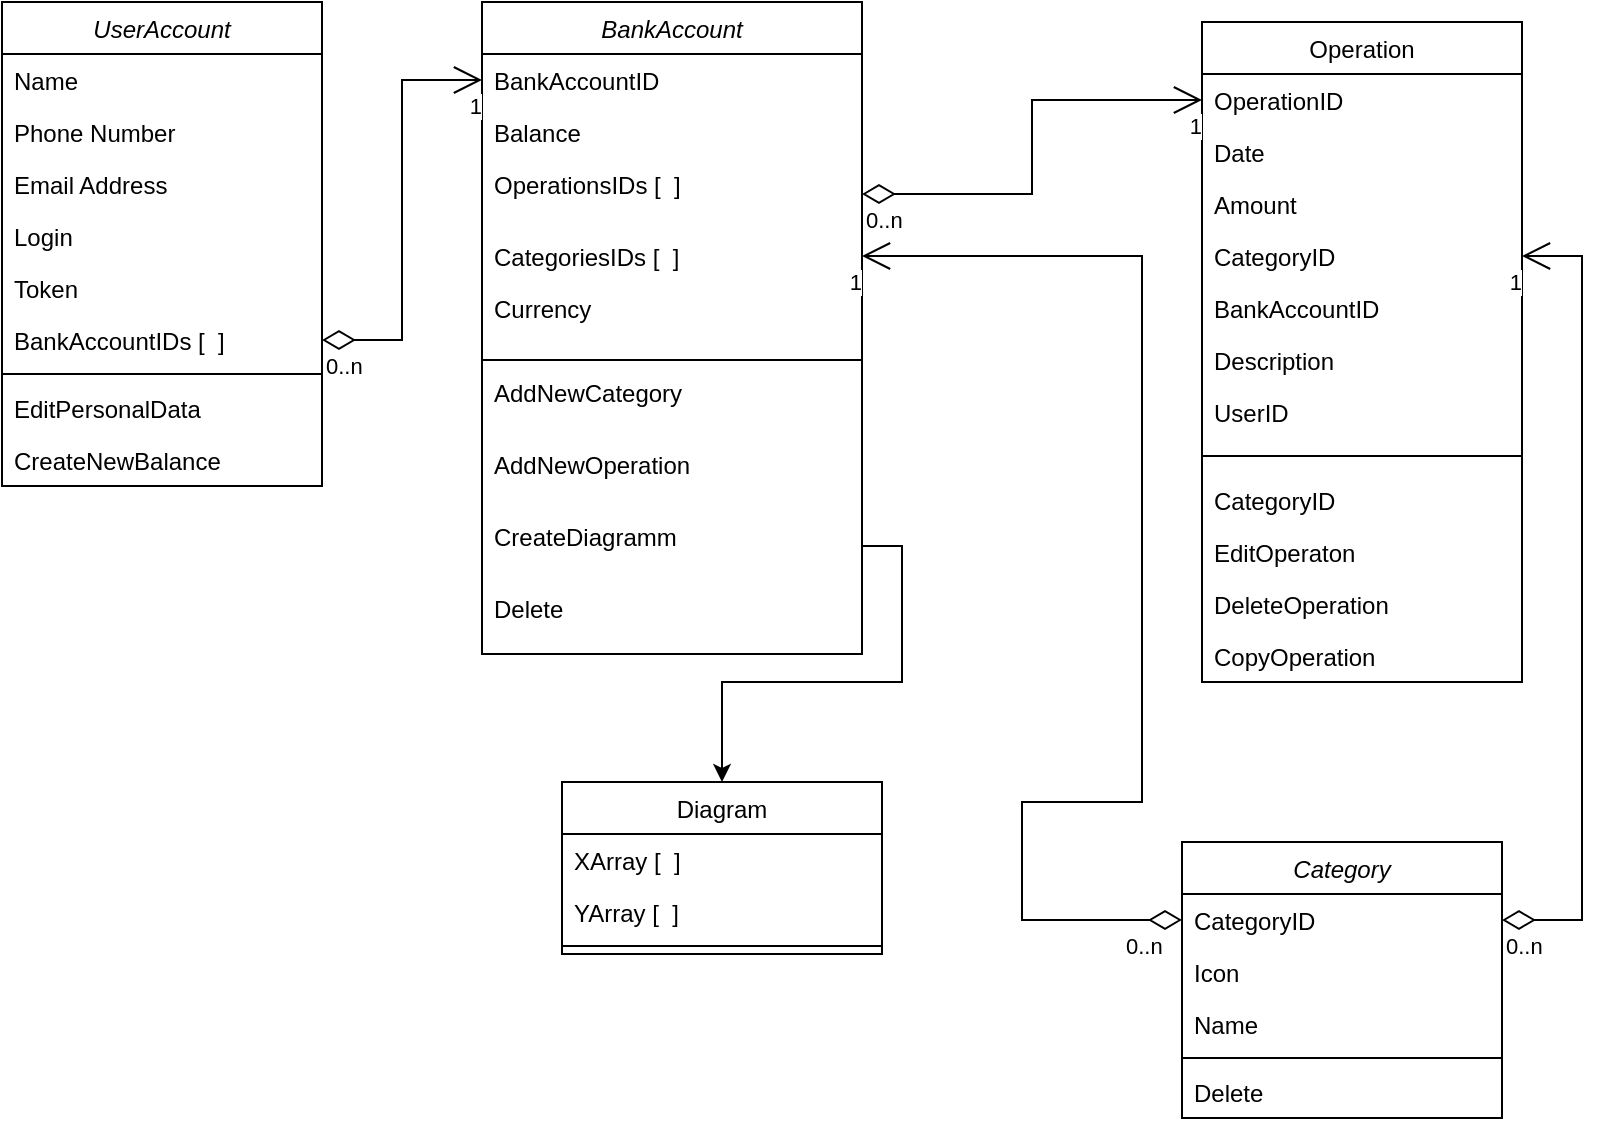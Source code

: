 <mxfile version="22.1.3" type="device">
  <diagram id="C5RBs43oDa-KdzZeNtuy" name="Page-1">
    <mxGraphModel dx="1179" dy="669" grid="1" gridSize="10" guides="1" tooltips="1" connect="1" arrows="1" fold="1" page="1" pageScale="1" pageWidth="827" pageHeight="1169" math="0" shadow="0">
      <root>
        <mxCell id="WIyWlLk6GJQsqaUBKTNV-0" />
        <mxCell id="WIyWlLk6GJQsqaUBKTNV-1" parent="WIyWlLk6GJQsqaUBKTNV-0" />
        <mxCell id="zkfFHV4jXpPFQw0GAbJ--0" value="UserAccount" style="swimlane;fontStyle=2;align=center;verticalAlign=top;childLayout=stackLayout;horizontal=1;startSize=26;horizontalStack=0;resizeParent=1;resizeLast=0;collapsible=1;marginBottom=0;rounded=0;shadow=0;strokeWidth=1;" parent="WIyWlLk6GJQsqaUBKTNV-1" vertex="1">
          <mxGeometry x="19" y="80" width="160" height="242" as="geometry">
            <mxRectangle x="230" y="140" width="160" height="26" as="alternateBounds" />
          </mxGeometry>
        </mxCell>
        <mxCell id="zkfFHV4jXpPFQw0GAbJ--1" value="Name" style="text;align=left;verticalAlign=top;spacingLeft=4;spacingRight=4;overflow=hidden;rotatable=0;points=[[0,0.5],[1,0.5]];portConstraint=eastwest;" parent="zkfFHV4jXpPFQw0GAbJ--0" vertex="1">
          <mxGeometry y="26" width="160" height="26" as="geometry" />
        </mxCell>
        <mxCell id="zkfFHV4jXpPFQw0GAbJ--2" value="Phone Number" style="text;align=left;verticalAlign=top;spacingLeft=4;spacingRight=4;overflow=hidden;rotatable=0;points=[[0,0.5],[1,0.5]];portConstraint=eastwest;rounded=0;shadow=0;html=0;" parent="zkfFHV4jXpPFQw0GAbJ--0" vertex="1">
          <mxGeometry y="52" width="160" height="26" as="geometry" />
        </mxCell>
        <mxCell id="zkfFHV4jXpPFQw0GAbJ--3" value="Email Address" style="text;align=left;verticalAlign=top;spacingLeft=4;spacingRight=4;overflow=hidden;rotatable=0;points=[[0,0.5],[1,0.5]];portConstraint=eastwest;rounded=0;shadow=0;html=0;" parent="zkfFHV4jXpPFQw0GAbJ--0" vertex="1">
          <mxGeometry y="78" width="160" height="26" as="geometry" />
        </mxCell>
        <mxCell id="Is_hawx0hwYTSGK15Ls0-1" value="Login" style="text;align=left;verticalAlign=top;spacingLeft=4;spacingRight=4;overflow=hidden;rotatable=0;points=[[0,0.5],[1,0.5]];portConstraint=eastwest;rounded=0;shadow=0;html=0;" vertex="1" parent="zkfFHV4jXpPFQw0GAbJ--0">
          <mxGeometry y="104" width="160" height="26" as="geometry" />
        </mxCell>
        <mxCell id="Is_hawx0hwYTSGK15Ls0-2" value="Token" style="text;align=left;verticalAlign=top;spacingLeft=4;spacingRight=4;overflow=hidden;rotatable=0;points=[[0,0.5],[1,0.5]];portConstraint=eastwest;rounded=0;shadow=0;html=0;" vertex="1" parent="zkfFHV4jXpPFQw0GAbJ--0">
          <mxGeometry y="130" width="160" height="26" as="geometry" />
        </mxCell>
        <mxCell id="Is_hawx0hwYTSGK15Ls0-8" value="BankAccountIDs [  ]" style="text;align=left;verticalAlign=top;spacingLeft=4;spacingRight=4;overflow=hidden;rotatable=0;points=[[0,0.5],[1,0.5]];portConstraint=eastwest;rounded=0;shadow=0;html=0;" vertex="1" parent="zkfFHV4jXpPFQw0GAbJ--0">
          <mxGeometry y="156" width="160" height="26" as="geometry" />
        </mxCell>
        <mxCell id="zkfFHV4jXpPFQw0GAbJ--4" value="" style="line;html=1;strokeWidth=1;align=left;verticalAlign=middle;spacingTop=-1;spacingLeft=3;spacingRight=3;rotatable=0;labelPosition=right;points=[];portConstraint=eastwest;" parent="zkfFHV4jXpPFQw0GAbJ--0" vertex="1">
          <mxGeometry y="182" width="160" height="8" as="geometry" />
        </mxCell>
        <mxCell id="zkfFHV4jXpPFQw0GAbJ--5" value="EditPersonalData" style="text;align=left;verticalAlign=top;spacingLeft=4;spacingRight=4;overflow=hidden;rotatable=0;points=[[0,0.5],[1,0.5]];portConstraint=eastwest;" parent="zkfFHV4jXpPFQw0GAbJ--0" vertex="1">
          <mxGeometry y="190" width="160" height="26" as="geometry" />
        </mxCell>
        <mxCell id="Is_hawx0hwYTSGK15Ls0-7" value="CreateNewBalance&#xa;" style="text;align=left;verticalAlign=top;spacingLeft=4;spacingRight=4;overflow=hidden;rotatable=0;points=[[0,0.5],[1,0.5]];portConstraint=eastwest;" vertex="1" parent="zkfFHV4jXpPFQw0GAbJ--0">
          <mxGeometry y="216" width="160" height="26" as="geometry" />
        </mxCell>
        <mxCell id="Is_hawx0hwYTSGK15Ls0-4" value="BankAccount" style="swimlane;fontStyle=2;align=center;verticalAlign=top;childLayout=stackLayout;horizontal=1;startSize=26;horizontalStack=0;resizeParent=1;resizeLast=0;collapsible=1;marginBottom=0;rounded=0;shadow=0;strokeWidth=1;" vertex="1" parent="WIyWlLk6GJQsqaUBKTNV-1">
          <mxGeometry x="259" y="80" width="190" height="326" as="geometry">
            <mxRectangle x="340" y="380" width="170" height="26" as="alternateBounds" />
          </mxGeometry>
        </mxCell>
        <mxCell id="Is_hawx0hwYTSGK15Ls0-13" value="BankAccountID" style="text;align=left;verticalAlign=top;spacingLeft=4;spacingRight=4;overflow=hidden;rotatable=0;points=[[0,0.5],[1,0.5]];portConstraint=eastwest;rounded=0;shadow=0;html=0;" vertex="1" parent="Is_hawx0hwYTSGK15Ls0-4">
          <mxGeometry y="26" width="190" height="26" as="geometry" />
        </mxCell>
        <mxCell id="Is_hawx0hwYTSGK15Ls0-14" value="Balance" style="text;align=left;verticalAlign=top;spacingLeft=4;spacingRight=4;overflow=hidden;rotatable=0;points=[[0,0.5],[1,0.5]];portConstraint=eastwest;rounded=0;shadow=0;html=0;" vertex="1" parent="Is_hawx0hwYTSGK15Ls0-4">
          <mxGeometry y="52" width="190" height="26" as="geometry" />
        </mxCell>
        <mxCell id="Is_hawx0hwYTSGK15Ls0-37" value="OperationsIDs [  ]" style="text;align=left;verticalAlign=top;spacingLeft=4;spacingRight=4;overflow=hidden;rotatable=0;points=[[0,0.5],[1,0.5]];portConstraint=eastwest;rounded=0;shadow=0;html=0;" vertex="1" parent="Is_hawx0hwYTSGK15Ls0-4">
          <mxGeometry y="78" width="190" height="36" as="geometry" />
        </mxCell>
        <mxCell id="Is_hawx0hwYTSGK15Ls0-101" value="CategoriesIDs [  ]" style="text;align=left;verticalAlign=top;spacingLeft=4;spacingRight=4;overflow=hidden;rotatable=0;points=[[0,0.5],[1,0.5]];portConstraint=eastwest;rounded=0;shadow=0;html=0;" vertex="1" parent="Is_hawx0hwYTSGK15Ls0-4">
          <mxGeometry y="114" width="190" height="26" as="geometry" />
        </mxCell>
        <mxCell id="Is_hawx0hwYTSGK15Ls0-15" value="Currency" style="text;align=left;verticalAlign=top;spacingLeft=4;spacingRight=4;overflow=hidden;rotatable=0;points=[[0,0.5],[1,0.5]];portConstraint=eastwest;rounded=0;shadow=0;html=0;" vertex="1" parent="Is_hawx0hwYTSGK15Ls0-4">
          <mxGeometry y="140" width="190" height="36" as="geometry" />
        </mxCell>
        <mxCell id="Is_hawx0hwYTSGK15Ls0-5" value="" style="line;html=1;strokeWidth=1;align=left;verticalAlign=middle;spacingTop=-1;spacingLeft=3;spacingRight=3;rotatable=0;labelPosition=right;points=[];portConstraint=eastwest;" vertex="1" parent="Is_hawx0hwYTSGK15Ls0-4">
          <mxGeometry y="176" width="190" height="6" as="geometry" />
        </mxCell>
        <mxCell id="Is_hawx0hwYTSGK15Ls0-45" value="AddNewCategory" style="text;align=left;verticalAlign=top;spacingLeft=4;spacingRight=4;overflow=hidden;rotatable=0;points=[[0,0.5],[1,0.5]];portConstraint=eastwest;rounded=0;shadow=0;html=0;" vertex="1" parent="Is_hawx0hwYTSGK15Ls0-4">
          <mxGeometry y="182" width="190" height="36" as="geometry" />
        </mxCell>
        <mxCell id="Is_hawx0hwYTSGK15Ls0-105" value="AddNewOperation" style="text;align=left;verticalAlign=top;spacingLeft=4;spacingRight=4;overflow=hidden;rotatable=0;points=[[0,0.5],[1,0.5]];portConstraint=eastwest;rounded=0;shadow=0;html=0;" vertex="1" parent="Is_hawx0hwYTSGK15Ls0-4">
          <mxGeometry y="218" width="190" height="36" as="geometry" />
        </mxCell>
        <mxCell id="Is_hawx0hwYTSGK15Ls0-117" value="CreateDiagramm" style="text;align=left;verticalAlign=top;spacingLeft=4;spacingRight=4;overflow=hidden;rotatable=0;points=[[0,0.5],[1,0.5]];portConstraint=eastwest;rounded=0;shadow=0;html=0;" vertex="1" parent="Is_hawx0hwYTSGK15Ls0-4">
          <mxGeometry y="254" width="190" height="36" as="geometry" />
        </mxCell>
        <mxCell id="Is_hawx0hwYTSGK15Ls0-114" value="Delete" style="text;align=left;verticalAlign=top;spacingLeft=4;spacingRight=4;overflow=hidden;rotatable=0;points=[[0,0.5],[1,0.5]];portConstraint=eastwest;rounded=0;shadow=0;html=0;" vertex="1" parent="Is_hawx0hwYTSGK15Ls0-4">
          <mxGeometry y="290" width="190" height="36" as="geometry" />
        </mxCell>
        <mxCell id="Is_hawx0hwYTSGK15Ls0-25" value="Category" style="swimlane;fontStyle=2;align=center;verticalAlign=top;childLayout=stackLayout;horizontal=1;startSize=26;horizontalStack=0;resizeParent=1;resizeLast=0;collapsible=1;marginBottom=0;rounded=0;shadow=0;strokeWidth=1;" vertex="1" parent="WIyWlLk6GJQsqaUBKTNV-1">
          <mxGeometry x="609" y="500" width="160" height="138" as="geometry">
            <mxRectangle x="340" y="380" width="170" height="26" as="alternateBounds" />
          </mxGeometry>
        </mxCell>
        <mxCell id="Is_hawx0hwYTSGK15Ls0-26" value="CategoryID" style="text;align=left;verticalAlign=top;spacingLeft=4;spacingRight=4;overflow=hidden;rotatable=0;points=[[0,0.5],[1,0.5]];portConstraint=eastwest;rounded=0;shadow=0;html=0;" vertex="1" parent="Is_hawx0hwYTSGK15Ls0-25">
          <mxGeometry y="26" width="160" height="26" as="geometry" />
        </mxCell>
        <mxCell id="Is_hawx0hwYTSGK15Ls0-134" value="Icon" style="text;align=left;verticalAlign=top;spacingLeft=4;spacingRight=4;overflow=hidden;rotatable=0;points=[[0,0.5],[1,0.5]];portConstraint=eastwest;rounded=0;shadow=0;html=0;" vertex="1" parent="Is_hawx0hwYTSGK15Ls0-25">
          <mxGeometry y="52" width="160" height="26" as="geometry" />
        </mxCell>
        <mxCell id="Is_hawx0hwYTSGK15Ls0-47" value="Name" style="text;align=left;verticalAlign=top;spacingLeft=4;spacingRight=4;overflow=hidden;rotatable=0;points=[[0,0.5],[1,0.5]];portConstraint=eastwest;rounded=0;shadow=0;html=0;" vertex="1" parent="Is_hawx0hwYTSGK15Ls0-25">
          <mxGeometry y="78" width="160" height="26" as="geometry" />
        </mxCell>
        <mxCell id="Is_hawx0hwYTSGK15Ls0-28" value="" style="line;html=1;strokeWidth=1;align=left;verticalAlign=middle;spacingTop=-1;spacingLeft=3;spacingRight=3;rotatable=0;labelPosition=right;points=[];portConstraint=eastwest;" vertex="1" parent="Is_hawx0hwYTSGK15Ls0-25">
          <mxGeometry y="104" width="160" height="8" as="geometry" />
        </mxCell>
        <mxCell id="Is_hawx0hwYTSGK15Ls0-113" value="Delete" style="text;align=left;verticalAlign=top;spacingLeft=4;spacingRight=4;overflow=hidden;rotatable=0;points=[[0,0.5],[1,0.5]];portConstraint=eastwest;rounded=0;shadow=0;html=0;" vertex="1" parent="Is_hawx0hwYTSGK15Ls0-25">
          <mxGeometry y="112" width="160" height="26" as="geometry" />
        </mxCell>
        <mxCell id="Is_hawx0hwYTSGK15Ls0-51" value="Operation" style="swimlane;fontStyle=0;align=center;verticalAlign=top;childLayout=stackLayout;horizontal=1;startSize=26;horizontalStack=0;resizeParent=1;resizeLast=0;collapsible=1;marginBottom=0;rounded=0;shadow=0;strokeWidth=1;" vertex="1" parent="WIyWlLk6GJQsqaUBKTNV-1">
          <mxGeometry x="619" y="90" width="160" height="330" as="geometry">
            <mxRectangle x="340" y="380" width="170" height="26" as="alternateBounds" />
          </mxGeometry>
        </mxCell>
        <mxCell id="Is_hawx0hwYTSGK15Ls0-57" value="OperationID" style="text;align=left;verticalAlign=top;spacingLeft=4;spacingRight=4;overflow=hidden;rotatable=0;points=[[0,0.5],[1,0.5]];portConstraint=eastwest;rounded=0;shadow=0;html=0;" vertex="1" parent="Is_hawx0hwYTSGK15Ls0-51">
          <mxGeometry y="26" width="160" height="26" as="geometry" />
        </mxCell>
        <mxCell id="Is_hawx0hwYTSGK15Ls0-60" value="Date" style="text;align=left;verticalAlign=top;spacingLeft=4;spacingRight=4;overflow=hidden;rotatable=0;points=[[0,0.5],[1,0.5]];portConstraint=eastwest;rounded=0;shadow=0;html=0;" vertex="1" parent="Is_hawx0hwYTSGK15Ls0-51">
          <mxGeometry y="52" width="160" height="26" as="geometry" />
        </mxCell>
        <mxCell id="Is_hawx0hwYTSGK15Ls0-61" value="Amount" style="text;align=left;verticalAlign=top;spacingLeft=4;spacingRight=4;overflow=hidden;rotatable=0;points=[[0,0.5],[1,0.5]];portConstraint=eastwest;rounded=0;shadow=0;html=0;" vertex="1" parent="Is_hawx0hwYTSGK15Ls0-51">
          <mxGeometry y="78" width="160" height="26" as="geometry" />
        </mxCell>
        <mxCell id="Is_hawx0hwYTSGK15Ls0-70" value="CategoryID" style="text;align=left;verticalAlign=top;spacingLeft=4;spacingRight=4;overflow=hidden;rotatable=0;points=[[0,0.5],[1,0.5]];portConstraint=eastwest;rounded=0;shadow=0;html=0;" vertex="1" parent="Is_hawx0hwYTSGK15Ls0-51">
          <mxGeometry y="104" width="160" height="26" as="geometry" />
        </mxCell>
        <mxCell id="Is_hawx0hwYTSGK15Ls0-100" value="BankAccountID&#xa;" style="text;align=left;verticalAlign=top;spacingLeft=4;spacingRight=4;overflow=hidden;rotatable=0;points=[[0,0.5],[1,0.5]];portConstraint=eastwest;rounded=0;shadow=0;html=0;" vertex="1" parent="Is_hawx0hwYTSGK15Ls0-51">
          <mxGeometry y="130" width="160" height="26" as="geometry" />
        </mxCell>
        <mxCell id="Is_hawx0hwYTSGK15Ls0-135" value="Description" style="text;align=left;verticalAlign=top;spacingLeft=4;spacingRight=4;overflow=hidden;rotatable=0;points=[[0,0.5],[1,0.5]];portConstraint=eastwest;rounded=0;shadow=0;html=0;" vertex="1" parent="Is_hawx0hwYTSGK15Ls0-51">
          <mxGeometry y="156" width="160" height="26" as="geometry" />
        </mxCell>
        <mxCell id="Is_hawx0hwYTSGK15Ls0-62" value="UserID" style="text;align=left;verticalAlign=top;spacingLeft=4;spacingRight=4;overflow=hidden;rotatable=0;points=[[0,0.5],[1,0.5]];portConstraint=eastwest;rounded=0;shadow=0;html=0;" vertex="1" parent="Is_hawx0hwYTSGK15Ls0-51">
          <mxGeometry y="182" width="160" height="26" as="geometry" />
        </mxCell>
        <mxCell id="Is_hawx0hwYTSGK15Ls0-52" value="" style="line;html=1;strokeWidth=1;align=left;verticalAlign=middle;spacingTop=-1;spacingLeft=3;spacingRight=3;rotatable=0;labelPosition=right;points=[];portConstraint=eastwest;" vertex="1" parent="Is_hawx0hwYTSGK15Ls0-51">
          <mxGeometry y="208" width="160" height="18" as="geometry" />
        </mxCell>
        <mxCell id="Is_hawx0hwYTSGK15Ls0-58" value="CategoryID" style="text;align=left;verticalAlign=top;spacingLeft=4;spacingRight=4;overflow=hidden;rotatable=0;points=[[0,0.5],[1,0.5]];portConstraint=eastwest;rounded=0;shadow=0;html=0;" vertex="1" parent="Is_hawx0hwYTSGK15Ls0-51">
          <mxGeometry y="226" width="160" height="26" as="geometry" />
        </mxCell>
        <mxCell id="Is_hawx0hwYTSGK15Ls0-71" value="EditOperaton" style="text;align=left;verticalAlign=top;spacingLeft=4;spacingRight=4;overflow=hidden;rotatable=0;points=[[0,0.5],[1,0.5]];portConstraint=eastwest;rounded=0;shadow=0;html=0;" vertex="1" parent="Is_hawx0hwYTSGK15Ls0-51">
          <mxGeometry y="252" width="160" height="26" as="geometry" />
        </mxCell>
        <mxCell id="Is_hawx0hwYTSGK15Ls0-85" value="DeleteOperation" style="text;align=left;verticalAlign=top;spacingLeft=4;spacingRight=4;overflow=hidden;rotatable=0;points=[[0,0.5],[1,0.5]];portConstraint=eastwest;rounded=0;shadow=0;html=0;" vertex="1" parent="Is_hawx0hwYTSGK15Ls0-51">
          <mxGeometry y="278" width="160" height="26" as="geometry" />
        </mxCell>
        <mxCell id="Is_hawx0hwYTSGK15Ls0-86" value="CopyOperation" style="text;align=left;verticalAlign=top;spacingLeft=4;spacingRight=4;overflow=hidden;rotatable=0;points=[[0,0.5],[1,0.5]];portConstraint=eastwest;rounded=0;shadow=0;html=0;" vertex="1" parent="Is_hawx0hwYTSGK15Ls0-51">
          <mxGeometry y="304" width="160" height="26" as="geometry" />
        </mxCell>
        <mxCell id="Is_hawx0hwYTSGK15Ls0-90" value="" style="endArrow=open;html=1;endSize=12;startArrow=diamondThin;startSize=14;startFill=0;edgeStyle=orthogonalEdgeStyle;rounded=0;entryX=1;entryY=0.5;entryDx=0;entryDy=0;exitX=1;exitY=0.5;exitDx=0;exitDy=0;" edge="1" parent="WIyWlLk6GJQsqaUBKTNV-1" source="Is_hawx0hwYTSGK15Ls0-26" target="Is_hawx0hwYTSGK15Ls0-70">
          <mxGeometry relative="1" as="geometry">
            <mxPoint x="859" y="210" as="sourcePoint" />
            <mxPoint x="939" y="200" as="targetPoint" />
            <Array as="points">
              <mxPoint x="809" y="539" />
              <mxPoint x="809" y="207" />
            </Array>
          </mxGeometry>
        </mxCell>
        <mxCell id="Is_hawx0hwYTSGK15Ls0-91" value="0..n" style="edgeLabel;resizable=0;html=1;align=left;verticalAlign=top;" connectable="0" vertex="1" parent="Is_hawx0hwYTSGK15Ls0-90">
          <mxGeometry x="-1" relative="1" as="geometry">
            <mxPoint as="offset" />
          </mxGeometry>
        </mxCell>
        <mxCell id="Is_hawx0hwYTSGK15Ls0-92" value="1" style="edgeLabel;resizable=0;html=1;align=right;verticalAlign=top;" connectable="0" vertex="1" parent="Is_hawx0hwYTSGK15Ls0-90">
          <mxGeometry x="1" relative="1" as="geometry" />
        </mxCell>
        <mxCell id="Is_hawx0hwYTSGK15Ls0-97" value="&lt;br&gt;" style="endArrow=open;html=1;endSize=12;startArrow=diamondThin;startSize=14;startFill=0;edgeStyle=orthogonalEdgeStyle;rounded=0;exitX=1;exitY=0.5;exitDx=0;exitDy=0;" edge="1" parent="WIyWlLk6GJQsqaUBKTNV-1" source="Is_hawx0hwYTSGK15Ls0-37" target="Is_hawx0hwYTSGK15Ls0-57">
          <mxGeometry relative="1" as="geometry">
            <mxPoint x="959" y="349" as="sourcePoint" />
            <mxPoint x="793" y="227" as="targetPoint" />
          </mxGeometry>
        </mxCell>
        <mxCell id="Is_hawx0hwYTSGK15Ls0-98" value="0..n" style="edgeLabel;resizable=0;html=1;align=left;verticalAlign=top;" connectable="0" vertex="1" parent="Is_hawx0hwYTSGK15Ls0-97">
          <mxGeometry x="-1" relative="1" as="geometry" />
        </mxCell>
        <mxCell id="Is_hawx0hwYTSGK15Ls0-99" value="1" style="edgeLabel;resizable=0;html=1;align=right;verticalAlign=top;" connectable="0" vertex="1" parent="Is_hawx0hwYTSGK15Ls0-97">
          <mxGeometry x="1" relative="1" as="geometry" />
        </mxCell>
        <mxCell id="Is_hawx0hwYTSGK15Ls0-102" value="&lt;br&gt;" style="endArrow=open;html=1;endSize=12;startArrow=diamondThin;startSize=14;startFill=0;edgeStyle=orthogonalEdgeStyle;rounded=0;exitX=0;exitY=0.5;exitDx=0;exitDy=0;entryX=1;entryY=0.5;entryDx=0;entryDy=0;" edge="1" parent="WIyWlLk6GJQsqaUBKTNV-1" source="Is_hawx0hwYTSGK15Ls0-26" target="Is_hawx0hwYTSGK15Ls0-101">
          <mxGeometry relative="1" as="geometry">
            <mxPoint x="729" y="549" as="sourcePoint" />
            <mxPoint x="789" y="217" as="targetPoint" />
            <Array as="points">
              <mxPoint x="529" y="539" />
              <mxPoint x="529" y="480" />
              <mxPoint x="589" y="480" />
              <mxPoint x="589" y="207" />
            </Array>
          </mxGeometry>
        </mxCell>
        <mxCell id="Is_hawx0hwYTSGK15Ls0-103" value="0..n" style="edgeLabel;resizable=0;html=1;align=left;verticalAlign=top;" connectable="0" vertex="1" parent="Is_hawx0hwYTSGK15Ls0-102">
          <mxGeometry x="-1" relative="1" as="geometry">
            <mxPoint x="-30" as="offset" />
          </mxGeometry>
        </mxCell>
        <mxCell id="Is_hawx0hwYTSGK15Ls0-104" value="1" style="edgeLabel;resizable=0;html=1;align=right;verticalAlign=top;" connectable="0" vertex="1" parent="Is_hawx0hwYTSGK15Ls0-102">
          <mxGeometry x="1" relative="1" as="geometry" />
        </mxCell>
        <mxCell id="Is_hawx0hwYTSGK15Ls0-106" value="" style="endArrow=open;html=1;endSize=12;startArrow=diamondThin;startSize=14;startFill=0;edgeStyle=orthogonalEdgeStyle;rounded=0;exitX=1;exitY=0.5;exitDx=0;exitDy=0;" edge="1" parent="WIyWlLk6GJQsqaUBKTNV-1" source="Is_hawx0hwYTSGK15Ls0-8" target="Is_hawx0hwYTSGK15Ls0-13">
          <mxGeometry relative="1" as="geometry">
            <mxPoint x="169" y="247" as="sourcePoint" />
            <mxPoint x="239" y="119" as="targetPoint" />
          </mxGeometry>
        </mxCell>
        <mxCell id="Is_hawx0hwYTSGK15Ls0-107" value="0..n" style="edgeLabel;resizable=0;html=1;align=left;verticalAlign=top;" connectable="0" vertex="1" parent="Is_hawx0hwYTSGK15Ls0-106">
          <mxGeometry x="-1" relative="1" as="geometry" />
        </mxCell>
        <mxCell id="Is_hawx0hwYTSGK15Ls0-108" value="1" style="edgeLabel;resizable=0;html=1;align=right;verticalAlign=top;" connectable="0" vertex="1" parent="Is_hawx0hwYTSGK15Ls0-106">
          <mxGeometry x="1" relative="1" as="geometry" />
        </mxCell>
        <mxCell id="Is_hawx0hwYTSGK15Ls0-123" value="Diagram" style="swimlane;fontStyle=0;align=center;verticalAlign=top;childLayout=stackLayout;horizontal=1;startSize=26;horizontalStack=0;resizeParent=1;resizeLast=0;collapsible=1;marginBottom=0;rounded=0;shadow=0;strokeWidth=1;" vertex="1" parent="WIyWlLk6GJQsqaUBKTNV-1">
          <mxGeometry x="299" y="470" width="160" height="86" as="geometry">
            <mxRectangle x="340" y="380" width="170" height="26" as="alternateBounds" />
          </mxGeometry>
        </mxCell>
        <mxCell id="Is_hawx0hwYTSGK15Ls0-127" value="XArray [  ]" style="text;align=left;verticalAlign=top;spacingLeft=4;spacingRight=4;overflow=hidden;rotatable=0;points=[[0,0.5],[1,0.5]];portConstraint=eastwest;rounded=0;shadow=0;html=0;" vertex="1" parent="Is_hawx0hwYTSGK15Ls0-123">
          <mxGeometry y="26" width="160" height="26" as="geometry" />
        </mxCell>
        <mxCell id="Is_hawx0hwYTSGK15Ls0-128" value="YArray [  ]" style="text;align=left;verticalAlign=top;spacingLeft=4;spacingRight=4;overflow=hidden;rotatable=0;points=[[0,0.5],[1,0.5]];portConstraint=eastwest;rounded=0;shadow=0;html=0;" vertex="1" parent="Is_hawx0hwYTSGK15Ls0-123">
          <mxGeometry y="52" width="160" height="26" as="geometry" />
        </mxCell>
        <mxCell id="Is_hawx0hwYTSGK15Ls0-124" value="" style="line;html=1;strokeWidth=1;align=left;verticalAlign=middle;spacingTop=-1;spacingLeft=3;spacingRight=3;rotatable=0;labelPosition=right;points=[];portConstraint=eastwest;" vertex="1" parent="Is_hawx0hwYTSGK15Ls0-123">
          <mxGeometry y="78" width="160" height="8" as="geometry" />
        </mxCell>
        <mxCell id="Is_hawx0hwYTSGK15Ls0-140" style="edgeStyle=orthogonalEdgeStyle;rounded=0;orthogonalLoop=1;jettySize=auto;html=1;entryX=0.5;entryY=0;entryDx=0;entryDy=0;" edge="1" parent="WIyWlLk6GJQsqaUBKTNV-1" source="Is_hawx0hwYTSGK15Ls0-117" target="Is_hawx0hwYTSGK15Ls0-123">
          <mxGeometry relative="1" as="geometry" />
        </mxCell>
      </root>
    </mxGraphModel>
  </diagram>
</mxfile>
